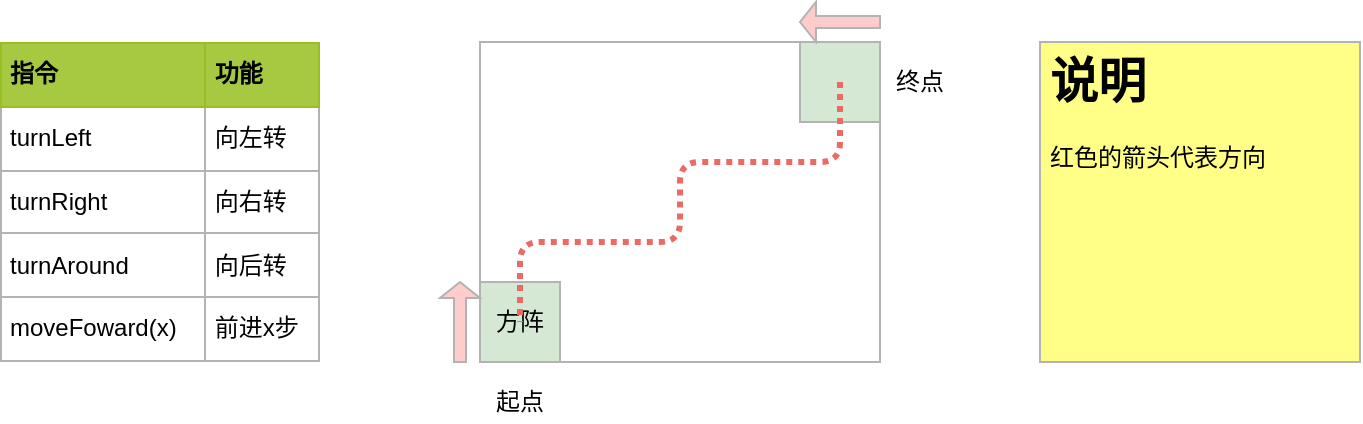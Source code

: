 <mxfile version="10.2.9" type="device"><diagram id="Sg8EeftD-kI4vPYRsWZH" name="Page-1"><mxGraphModel dx="974" dy="729" grid="1" gridSize="10" guides="1" tooltips="1" connect="1" arrows="1" fold="1" page="1" pageScale="1" pageWidth="827" pageHeight="1169" background="none" math="0" shadow="0"><root><mxCell id="0"/><mxCell id="1" parent="0"/><mxCell id="a33RzZFFMNxPv1rgkbnC-2" value="" style="rounded=0;whiteSpace=wrap;html=1;shadow=0;comic=0;fillColor=none;glass=0;strokeColor=#B3B3B3;" vertex="1" parent="1"><mxGeometry x="280" y="440" width="200" height="160" as="geometry"/></mxCell><mxCell id="a33RzZFFMNxPv1rgkbnC-8" value="" style="rounded=0;whiteSpace=wrap;html=1;shadow=0;glass=0;comic=0;fillColor=#d5e8d4;strokeColor=#B3B3B3;" vertex="1" parent="1"><mxGeometry x="440" y="440" width="40" height="40" as="geometry"/></mxCell><mxCell id="a33RzZFFMNxPv1rgkbnC-1" value="方阵" style="whiteSpace=wrap;html=1;aspect=fixed;fillColor=#d5e8d4;strokeColor=#B3B3B3;comic=0;shadow=0;" vertex="1" parent="1"><mxGeometry x="280" y="560" width="40" height="40" as="geometry"/></mxCell><mxCell id="a33RzZFFMNxPv1rgkbnC-3" value="" style="endArrow=none;html=1;strokeWidth=3;strokeColor=#EA6B66;dashed=1;dashPattern=1 1;" edge="1" parent="1"><mxGeometry width="50" height="50" relative="1" as="geometry"><mxPoint x="460" y="460" as="sourcePoint"/><mxPoint x="300" y="580" as="targetPoint"/><Array as="points"><mxPoint x="460" y="500"/><mxPoint x="380" y="500"/><mxPoint x="380" y="540"/><mxPoint x="300" y="540"/></Array></mxGeometry></mxCell><mxCell id="a33RzZFFMNxPv1rgkbnC-14" value="&lt;table border=&quot;1&quot; width=&quot;100%&quot; cellpadding=&quot;4&quot; style=&quot;width: 100% ; height: 100% ; border-collapse: collapse ; border: 1px solid rgb(179 , 179 , 179) ; background-color: rgb(255 , 255 , 255)&quot;&gt;&lt;tbody&gt;&lt;tr style=&quot;background-color: #a7c942 ; color: #ffffff ; border: 1px solid #98bf21&quot;&gt;&lt;th align=&quot;left&quot;&gt;&lt;font color=&quot;#000000&quot;&gt;指令&lt;/font&gt;&lt;/th&gt;&lt;th align=&quot;left&quot;&gt;&lt;font color=&quot;#000000&quot;&gt;功能&lt;/font&gt;&lt;/th&gt;&lt;/tr&gt;&lt;tr&gt;&lt;td&gt;turnLeft&lt;/td&gt;&lt;td&gt;向左转&lt;/td&gt;&lt;/tr&gt;&lt;tr&gt;&lt;td&gt;&lt;span&gt;turnRight&lt;/span&gt;&lt;/td&gt;&lt;td&gt;向右转&lt;br&gt;&lt;/td&gt;&lt;/tr&gt;&lt;tr&gt;&lt;td&gt;turnAround&lt;br&gt;&lt;/td&gt;&lt;td&gt;向后转&lt;/td&gt;&lt;/tr&gt;&lt;tr&gt;&lt;td&gt;moveFoward(x)&lt;br&gt;&lt;/td&gt;&lt;td&gt;前进x步&lt;br&gt;&lt;/td&gt;&lt;/tr&gt;&lt;/tbody&gt;&lt;/table&gt;" style="text;html=1;strokeColor=none;fillColor=none;overflow=fill;rounded=0;shadow=0;glass=0;comic=0;" vertex="1" parent="1"><mxGeometry x="40" y="440" width="160" height="160" as="geometry"/></mxCell><mxCell id="a33RzZFFMNxPv1rgkbnC-17" value="" style="shape=singleArrow;direction=north;whiteSpace=wrap;html=1;rounded=0;shadow=0;glass=0;comic=0;strokeColor=#B3B3B3;fillColor=#ffcccc;" vertex="1" parent="1"><mxGeometry x="260" y="560" width="20" height="40" as="geometry"/></mxCell><mxCell id="a33RzZFFMNxPv1rgkbnC-18" value="" style="shape=singleArrow;direction=north;whiteSpace=wrap;html=1;rounded=0;shadow=0;glass=0;comic=0;strokeColor=#B3B3B3;fillColor=#ffcccc;rotation=-90;" vertex="1" parent="1"><mxGeometry x="450" y="410" width="20" height="40" as="geometry"/></mxCell><mxCell id="a33RzZFFMNxPv1rgkbnC-19" value="起点" style="text;html=1;strokeColor=none;fillColor=none;align=center;verticalAlign=middle;whiteSpace=wrap;rounded=0;shadow=0;glass=0;comic=0;" vertex="1" parent="1"><mxGeometry x="280" y="610" width="40" height="20" as="geometry"/></mxCell><mxCell id="a33RzZFFMNxPv1rgkbnC-20" value="终点" style="text;html=1;strokeColor=none;fillColor=none;align=center;verticalAlign=middle;whiteSpace=wrap;rounded=0;shadow=0;glass=0;comic=0;" vertex="1" parent="1"><mxGeometry x="480" y="450" width="40" height="20" as="geometry"/></mxCell><mxCell id="a33RzZFFMNxPv1rgkbnC-21" value="&lt;h1&gt;说明&lt;/h1&gt;&lt;p&gt;红色的箭头代表方向&lt;/p&gt;" style="text;html=1;strokeColor=#B3B3B3;fillColor=#ffff88;spacing=5;spacingTop=-20;whiteSpace=wrap;overflow=hidden;rounded=0;shadow=0;glass=0;comic=0;" vertex="1" parent="1"><mxGeometry x="560" y="440" width="160" height="160" as="geometry"/></mxCell></root></mxGraphModel></diagram></mxfile>